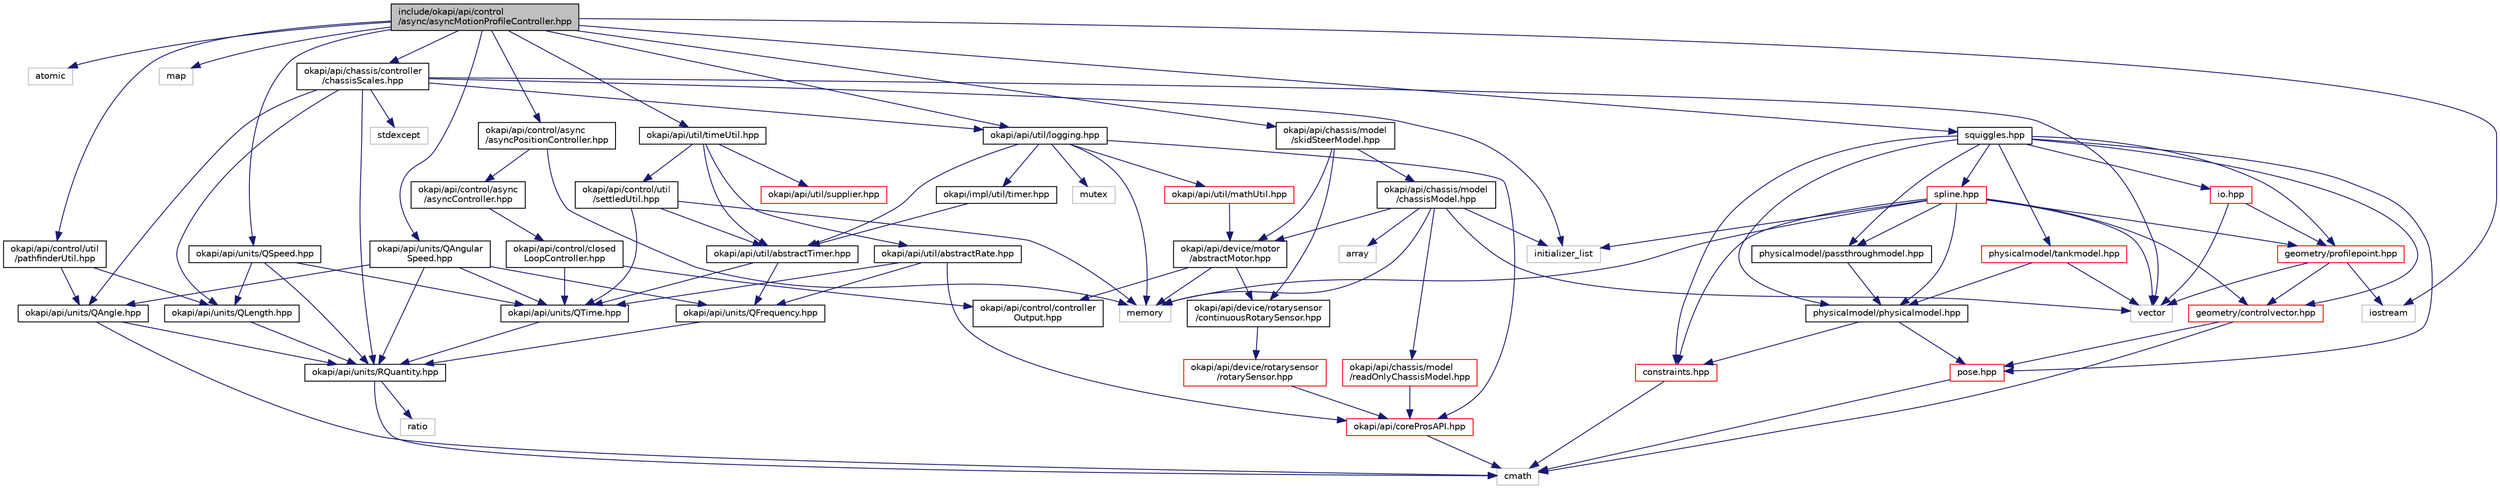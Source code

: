 digraph "include/okapi/api/control/async/asyncMotionProfileController.hpp"
{
 // LATEX_PDF_SIZE
  edge [fontname="Helvetica",fontsize="10",labelfontname="Helvetica",labelfontsize="10"];
  node [fontname="Helvetica",fontsize="10",shape=record];
  Node1 [label="include/okapi/api/control\l/async/asyncMotionProfileController.hpp",height=0.2,width=0.4,color="black", fillcolor="grey75", style="filled", fontcolor="black",tooltip=" "];
  Node1 -> Node2 [color="midnightblue",fontsize="10",style="solid"];
  Node2 [label="atomic",height=0.2,width=0.4,color="grey75", fillcolor="white", style="filled",tooltip=" "];
  Node1 -> Node3 [color="midnightblue",fontsize="10",style="solid"];
  Node3 [label="iostream",height=0.2,width=0.4,color="grey75", fillcolor="white", style="filled",tooltip=" "];
  Node1 -> Node4 [color="midnightblue",fontsize="10",style="solid"];
  Node4 [label="map",height=0.2,width=0.4,color="grey75", fillcolor="white", style="filled",tooltip=" "];
  Node1 -> Node5 [color="midnightblue",fontsize="10",style="solid"];
  Node5 [label="okapi/api/chassis/controller\l/chassisScales.hpp",height=0.2,width=0.4,color="black", fillcolor="white", style="filled",URL="$chassisScales_8hpp.html",tooltip=" "];
  Node5 -> Node6 [color="midnightblue",fontsize="10",style="solid"];
  Node6 [label="initializer_list",height=0.2,width=0.4,color="grey75", fillcolor="white", style="filled",tooltip=" "];
  Node5 -> Node7 [color="midnightblue",fontsize="10",style="solid"];
  Node7 [label="stdexcept",height=0.2,width=0.4,color="grey75", fillcolor="white", style="filled",tooltip=" "];
  Node5 -> Node8 [color="midnightblue",fontsize="10",style="solid"];
  Node8 [label="vector",height=0.2,width=0.4,color="grey75", fillcolor="white", style="filled",tooltip=" "];
  Node5 -> Node9 [color="midnightblue",fontsize="10",style="solid"];
  Node9 [label="okapi/api/units/QAngle.hpp",height=0.2,width=0.4,color="black", fillcolor="white", style="filled",URL="$QAngle_8hpp.html",tooltip=" "];
  Node9 -> Node10 [color="midnightblue",fontsize="10",style="solid"];
  Node10 [label="cmath",height=0.2,width=0.4,color="grey75", fillcolor="white", style="filled",tooltip=" "];
  Node9 -> Node11 [color="midnightblue",fontsize="10",style="solid"];
  Node11 [label="okapi/api/units/RQuantity.hpp",height=0.2,width=0.4,color="black", fillcolor="white", style="filled",URL="$RQuantity_8hpp.html",tooltip=" "];
  Node11 -> Node10 [color="midnightblue",fontsize="10",style="solid"];
  Node11 -> Node12 [color="midnightblue",fontsize="10",style="solid"];
  Node12 [label="ratio",height=0.2,width=0.4,color="grey75", fillcolor="white", style="filled",tooltip=" "];
  Node5 -> Node13 [color="midnightblue",fontsize="10",style="solid"];
  Node13 [label="okapi/api/units/QLength.hpp",height=0.2,width=0.4,color="black", fillcolor="white", style="filled",URL="$QLength_8hpp.html",tooltip=" "];
  Node13 -> Node11 [color="midnightblue",fontsize="10",style="solid"];
  Node5 -> Node11 [color="midnightblue",fontsize="10",style="solid"];
  Node5 -> Node14 [color="midnightblue",fontsize="10",style="solid"];
  Node14 [label="okapi/api/util/logging.hpp",height=0.2,width=0.4,color="black", fillcolor="white", style="filled",URL="$logging_8hpp.html",tooltip=" "];
  Node14 -> Node15 [color="midnightblue",fontsize="10",style="solid"];
  Node15 [label="memory",height=0.2,width=0.4,color="grey75", fillcolor="white", style="filled",tooltip=" "];
  Node14 -> Node16 [color="midnightblue",fontsize="10",style="solid"];
  Node16 [label="mutex",height=0.2,width=0.4,color="grey75", fillcolor="white", style="filled",tooltip=" "];
  Node14 -> Node17 [color="midnightblue",fontsize="10",style="solid"];
  Node17 [label="okapi/api/coreProsAPI.hpp",height=0.2,width=0.4,color="red", fillcolor="white", style="filled",URL="$coreProsAPI_8hpp.html",tooltip=" "];
  Node17 -> Node10 [color="midnightblue",fontsize="10",style="solid"];
  Node14 -> Node119 [color="midnightblue",fontsize="10",style="solid"];
  Node119 [label="okapi/api/util/abstractTimer.hpp",height=0.2,width=0.4,color="black", fillcolor="white", style="filled",URL="$abstractTimer_8hpp.html",tooltip=" "];
  Node119 -> Node120 [color="midnightblue",fontsize="10",style="solid"];
  Node120 [label="okapi/api/units/QFrequency.hpp",height=0.2,width=0.4,color="black", fillcolor="white", style="filled",URL="$QFrequency_8hpp.html",tooltip=" "];
  Node120 -> Node11 [color="midnightblue",fontsize="10",style="solid"];
  Node119 -> Node121 [color="midnightblue",fontsize="10",style="solid"];
  Node121 [label="okapi/api/units/QTime.hpp",height=0.2,width=0.4,color="black", fillcolor="white", style="filled",URL="$QTime_8hpp.html",tooltip=" "];
  Node121 -> Node11 [color="midnightblue",fontsize="10",style="solid"];
  Node14 -> Node122 [color="midnightblue",fontsize="10",style="solid"];
  Node122 [label="okapi/api/util/mathUtil.hpp",height=0.2,width=0.4,color="red", fillcolor="white", style="filled",URL="$mathUtil_8hpp.html",tooltip=" "];
  Node122 -> Node125 [color="midnightblue",fontsize="10",style="solid"];
  Node125 [label="okapi/api/device/motor\l/abstractMotor.hpp",height=0.2,width=0.4,color="black", fillcolor="white", style="filled",URL="$abstractMotor_8hpp.html",tooltip=" "];
  Node125 -> Node15 [color="midnightblue",fontsize="10",style="solid"];
  Node125 -> Node126 [color="midnightblue",fontsize="10",style="solid"];
  Node126 [label="okapi/api/control/controller\lOutput.hpp",height=0.2,width=0.4,color="black", fillcolor="white", style="filled",URL="$controllerOutput_8hpp.html",tooltip=" "];
  Node125 -> Node127 [color="midnightblue",fontsize="10",style="solid"];
  Node127 [label="okapi/api/device/rotarysensor\l/continuousRotarySensor.hpp",height=0.2,width=0.4,color="black", fillcolor="white", style="filled",URL="$continuousRotarySensor_8hpp.html",tooltip=" "];
  Node127 -> Node128 [color="midnightblue",fontsize="10",style="solid"];
  Node128 [label="okapi/api/device/rotarysensor\l/rotarySensor.hpp",height=0.2,width=0.4,color="red", fillcolor="white", style="filled",URL="$rotarySensor_8hpp.html",tooltip=" "];
  Node128 -> Node17 [color="midnightblue",fontsize="10",style="solid"];
  Node14 -> Node130 [color="midnightblue",fontsize="10",style="solid"];
  Node130 [label="okapi/impl/util/timer.hpp",height=0.2,width=0.4,color="black", fillcolor="white", style="filled",URL="$okapi_2impl_2util_2timer_8hpp.html",tooltip=" "];
  Node130 -> Node119 [color="midnightblue",fontsize="10",style="solid"];
  Node1 -> Node131 [color="midnightblue",fontsize="10",style="solid"];
  Node131 [label="okapi/api/chassis/model\l/skidSteerModel.hpp",height=0.2,width=0.4,color="black", fillcolor="white", style="filled",URL="$skidSteerModel_8hpp.html",tooltip=" "];
  Node131 -> Node132 [color="midnightblue",fontsize="10",style="solid"];
  Node132 [label="okapi/api/chassis/model\l/chassisModel.hpp",height=0.2,width=0.4,color="black", fillcolor="white", style="filled",URL="$chassisModel_8hpp.html",tooltip=" "];
  Node132 -> Node133 [color="midnightblue",fontsize="10",style="solid"];
  Node133 [label="array",height=0.2,width=0.4,color="grey75", fillcolor="white", style="filled",tooltip=" "];
  Node132 -> Node6 [color="midnightblue",fontsize="10",style="solid"];
  Node132 -> Node15 [color="midnightblue",fontsize="10",style="solid"];
  Node132 -> Node8 [color="midnightblue",fontsize="10",style="solid"];
  Node132 -> Node134 [color="midnightblue",fontsize="10",style="solid"];
  Node134 [label="okapi/api/chassis/model\l/readOnlyChassisModel.hpp",height=0.2,width=0.4,color="red", fillcolor="white", style="filled",URL="$readOnlyChassisModel_8hpp.html",tooltip=" "];
  Node134 -> Node17 [color="midnightblue",fontsize="10",style="solid"];
  Node132 -> Node125 [color="midnightblue",fontsize="10",style="solid"];
  Node131 -> Node125 [color="midnightblue",fontsize="10",style="solid"];
  Node131 -> Node127 [color="midnightblue",fontsize="10",style="solid"];
  Node1 -> Node136 [color="midnightblue",fontsize="10",style="solid"];
  Node136 [label="okapi/api/control/async\l/asyncPositionController.hpp",height=0.2,width=0.4,color="black", fillcolor="white", style="filled",URL="$asyncPositionController_8hpp.html",tooltip=" "];
  Node136 -> Node15 [color="midnightblue",fontsize="10",style="solid"];
  Node136 -> Node137 [color="midnightblue",fontsize="10",style="solid"];
  Node137 [label="okapi/api/control/async\l/asyncController.hpp",height=0.2,width=0.4,color="black", fillcolor="white", style="filled",URL="$asyncController_8hpp.html",tooltip=" "];
  Node137 -> Node138 [color="midnightblue",fontsize="10",style="solid"];
  Node138 [label="okapi/api/control/closed\lLoopController.hpp",height=0.2,width=0.4,color="black", fillcolor="white", style="filled",URL="$closedLoopController_8hpp.html",tooltip=" "];
  Node138 -> Node126 [color="midnightblue",fontsize="10",style="solid"];
  Node138 -> Node121 [color="midnightblue",fontsize="10",style="solid"];
  Node1 -> Node139 [color="midnightblue",fontsize="10",style="solid"];
  Node139 [label="okapi/api/control/util\l/pathfinderUtil.hpp",height=0.2,width=0.4,color="black", fillcolor="white", style="filled",URL="$pathfinderUtil_8hpp.html",tooltip=" "];
  Node139 -> Node9 [color="midnightblue",fontsize="10",style="solid"];
  Node139 -> Node13 [color="midnightblue",fontsize="10",style="solid"];
  Node1 -> Node140 [color="midnightblue",fontsize="10",style="solid"];
  Node140 [label="okapi/api/units/QAngular\lSpeed.hpp",height=0.2,width=0.4,color="black", fillcolor="white", style="filled",URL="$QAngularSpeed_8hpp.html",tooltip=" "];
  Node140 -> Node9 [color="midnightblue",fontsize="10",style="solid"];
  Node140 -> Node120 [color="midnightblue",fontsize="10",style="solid"];
  Node140 -> Node121 [color="midnightblue",fontsize="10",style="solid"];
  Node140 -> Node11 [color="midnightblue",fontsize="10",style="solid"];
  Node1 -> Node141 [color="midnightblue",fontsize="10",style="solid"];
  Node141 [label="okapi/api/units/QSpeed.hpp",height=0.2,width=0.4,color="black", fillcolor="white", style="filled",URL="$QSpeed_8hpp.html",tooltip=" "];
  Node141 -> Node13 [color="midnightblue",fontsize="10",style="solid"];
  Node141 -> Node121 [color="midnightblue",fontsize="10",style="solid"];
  Node141 -> Node11 [color="midnightblue",fontsize="10",style="solid"];
  Node1 -> Node14 [color="midnightblue",fontsize="10",style="solid"];
  Node1 -> Node142 [color="midnightblue",fontsize="10",style="solid"];
  Node142 [label="okapi/api/util/timeUtil.hpp",height=0.2,width=0.4,color="black", fillcolor="white", style="filled",URL="$timeUtil_8hpp.html",tooltip=" "];
  Node142 -> Node143 [color="midnightblue",fontsize="10",style="solid"];
  Node143 [label="okapi/api/control/util\l/settledUtil.hpp",height=0.2,width=0.4,color="black", fillcolor="white", style="filled",URL="$settledUtil_8hpp.html",tooltip=" "];
  Node143 -> Node15 [color="midnightblue",fontsize="10",style="solid"];
  Node143 -> Node121 [color="midnightblue",fontsize="10",style="solid"];
  Node143 -> Node119 [color="midnightblue",fontsize="10",style="solid"];
  Node142 -> Node144 [color="midnightblue",fontsize="10",style="solid"];
  Node144 [label="okapi/api/util/abstractRate.hpp",height=0.2,width=0.4,color="black", fillcolor="white", style="filled",URL="$abstractRate_8hpp.html",tooltip=" "];
  Node144 -> Node17 [color="midnightblue",fontsize="10",style="solid"];
  Node144 -> Node120 [color="midnightblue",fontsize="10",style="solid"];
  Node144 -> Node121 [color="midnightblue",fontsize="10",style="solid"];
  Node142 -> Node119 [color="midnightblue",fontsize="10",style="solid"];
  Node142 -> Node145 [color="midnightblue",fontsize="10",style="solid"];
  Node145 [label="okapi/api/util/supplier.hpp",height=0.2,width=0.4,color="red", fillcolor="white", style="filled",URL="$supplier_8hpp.html",tooltip=" "];
  Node1 -> Node146 [color="midnightblue",fontsize="10",style="solid"];
  Node146 [label="squiggles.hpp",height=0.2,width=0.4,color="black", fillcolor="white", style="filled",URL="$squiggles_8hpp.html",tooltip=" "];
  Node146 -> Node147 [color="midnightblue",fontsize="10",style="solid"];
  Node147 [label="constraints.hpp",height=0.2,width=0.4,color="red", fillcolor="white", style="filled",URL="$constraints_8hpp.html",tooltip=" "];
  Node147 -> Node10 [color="midnightblue",fontsize="10",style="solid"];
  Node146 -> Node149 [color="midnightblue",fontsize="10",style="solid"];
  Node149 [label="geometry/controlvector.hpp",height=0.2,width=0.4,color="red", fillcolor="white", style="filled",URL="$controlvector_8hpp.html",tooltip=" "];
  Node149 -> Node10 [color="midnightblue",fontsize="10",style="solid"];
  Node149 -> Node150 [color="midnightblue",fontsize="10",style="solid"];
  Node150 [label="pose.hpp",height=0.2,width=0.4,color="red", fillcolor="white", style="filled",URL="$okapi_2squiggles_2geometry_2pose_8hpp.html",tooltip=" "];
  Node150 -> Node10 [color="midnightblue",fontsize="10",style="solid"];
  Node146 -> Node150 [color="midnightblue",fontsize="10",style="solid"];
  Node146 -> Node152 [color="midnightblue",fontsize="10",style="solid"];
  Node152 [label="geometry/profilepoint.hpp",height=0.2,width=0.4,color="red", fillcolor="white", style="filled",URL="$profilepoint_8hpp.html",tooltip=" "];
  Node152 -> Node3 [color="midnightblue",fontsize="10",style="solid"];
  Node152 -> Node8 [color="midnightblue",fontsize="10",style="solid"];
  Node152 -> Node149 [color="midnightblue",fontsize="10",style="solid"];
  Node146 -> Node153 [color="midnightblue",fontsize="10",style="solid"];
  Node153 [label="io.hpp",height=0.2,width=0.4,color="red", fillcolor="white", style="filled",URL="$io_8hpp.html",tooltip=" "];
  Node153 -> Node8 [color="midnightblue",fontsize="10",style="solid"];
  Node153 -> Node152 [color="midnightblue",fontsize="10",style="solid"];
  Node146 -> Node155 [color="midnightblue",fontsize="10",style="solid"];
  Node155 [label="physicalmodel/passthroughmodel.hpp",height=0.2,width=0.4,color="black", fillcolor="white", style="filled",URL="$passthroughmodel_8hpp.html",tooltip=" "];
  Node155 -> Node156 [color="midnightblue",fontsize="10",style="solid"];
  Node156 [label="physicalmodel/physicalmodel.hpp",height=0.2,width=0.4,color="black", fillcolor="white", style="filled",URL="$physicalmodel_8hpp.html",tooltip=" "];
  Node156 -> Node147 [color="midnightblue",fontsize="10",style="solid"];
  Node156 -> Node150 [color="midnightblue",fontsize="10",style="solid"];
  Node146 -> Node156 [color="midnightblue",fontsize="10",style="solid"];
  Node146 -> Node157 [color="midnightblue",fontsize="10",style="solid"];
  Node157 [label="physicalmodel/tankmodel.hpp",height=0.2,width=0.4,color="red", fillcolor="white", style="filled",URL="$tankmodel_8hpp.html",tooltip=" "];
  Node157 -> Node8 [color="midnightblue",fontsize="10",style="solid"];
  Node157 -> Node156 [color="midnightblue",fontsize="10",style="solid"];
  Node146 -> Node159 [color="midnightblue",fontsize="10",style="solid"];
  Node159 [label="spline.hpp",height=0.2,width=0.4,color="red", fillcolor="white", style="filled",URL="$spline_8hpp.html",tooltip=" "];
  Node159 -> Node6 [color="midnightblue",fontsize="10",style="solid"];
  Node159 -> Node15 [color="midnightblue",fontsize="10",style="solid"];
  Node159 -> Node8 [color="midnightblue",fontsize="10",style="solid"];
  Node159 -> Node147 [color="midnightblue",fontsize="10",style="solid"];
  Node159 -> Node149 [color="midnightblue",fontsize="10",style="solid"];
  Node159 -> Node152 [color="midnightblue",fontsize="10",style="solid"];
  Node159 -> Node155 [color="midnightblue",fontsize="10",style="solid"];
  Node159 -> Node156 [color="midnightblue",fontsize="10",style="solid"];
}

